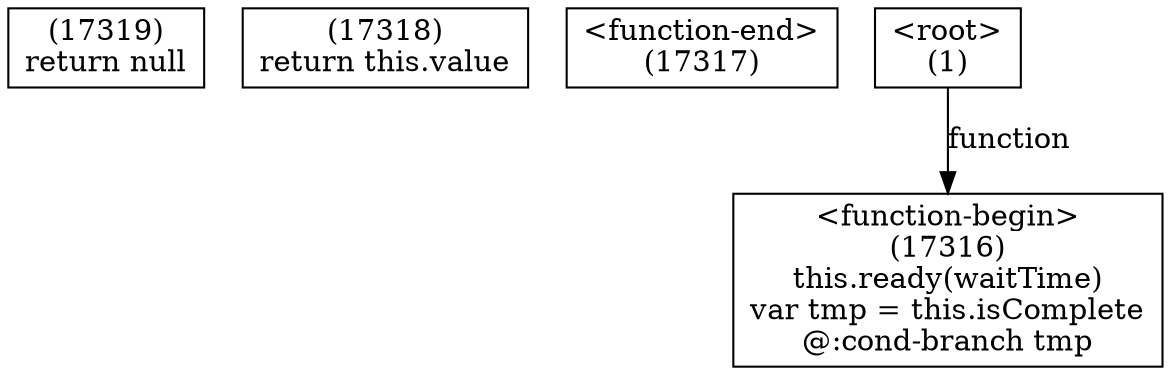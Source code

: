 digraph graphname {
n17319 [shape=box,label="(17319)\nreturn null"];
n17318 [shape=box,label="(17318)\nreturn this.value"];
n17317 [shape=box,label="<function-end>
(17317)"];
n17316 [shape=box,label="<function-begin>
(17316)\nthis.ready(waitTime)\nvar tmp = this.isComplete\n@:cond-branch tmp"];
n1 [shape=box,label="<root>
(1)"];
n1 -> n17316[label="function"];
}
